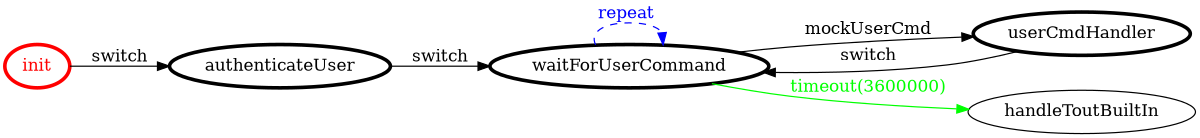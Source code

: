 /*
*
* A GraphViz DOT FSM description 
* Please use a GraphViz visualizer (like http://www.webgraphviz.com)
*  
*/

digraph finite_state_machine {
	rankdir=LR
	size="8,5"
	
	init [ color = red ][ fontcolor = red ][ penwidth = 3 ]
	waitForUserCommand [ color = black ][ fontcolor = black ][ penwidth = 3 ]
	authenticateUser [ color = black ][ fontcolor = black ][ penwidth = 3 ]
	userCmdHandler [ color = black ][ fontcolor = black ][ penwidth = 3 ]
	
	init -> authenticateUser [ label = "switch" ][ color = black ][ fontcolor = black ]
	userCmdHandler -> waitForUserCommand [ label = "switch" ][ color = black ][ fontcolor = black ]
	authenticateUser -> waitForUserCommand [ label = "switch" ][ color = black ][ fontcolor = black ]
	waitForUserCommand -> userCmdHandler [ label = "mockUserCmd" ][ color = black ][ fontcolor = black ]
	waitForUserCommand -> handleToutBuiltIn [ label = "timeout(3600000)" ][ color = green ][ fontcolor = green ]
	waitForUserCommand -> waitForUserCommand [ label = "repeat "][ style = dashed ][ color = blue ][ fontcolor = blue ]
}
